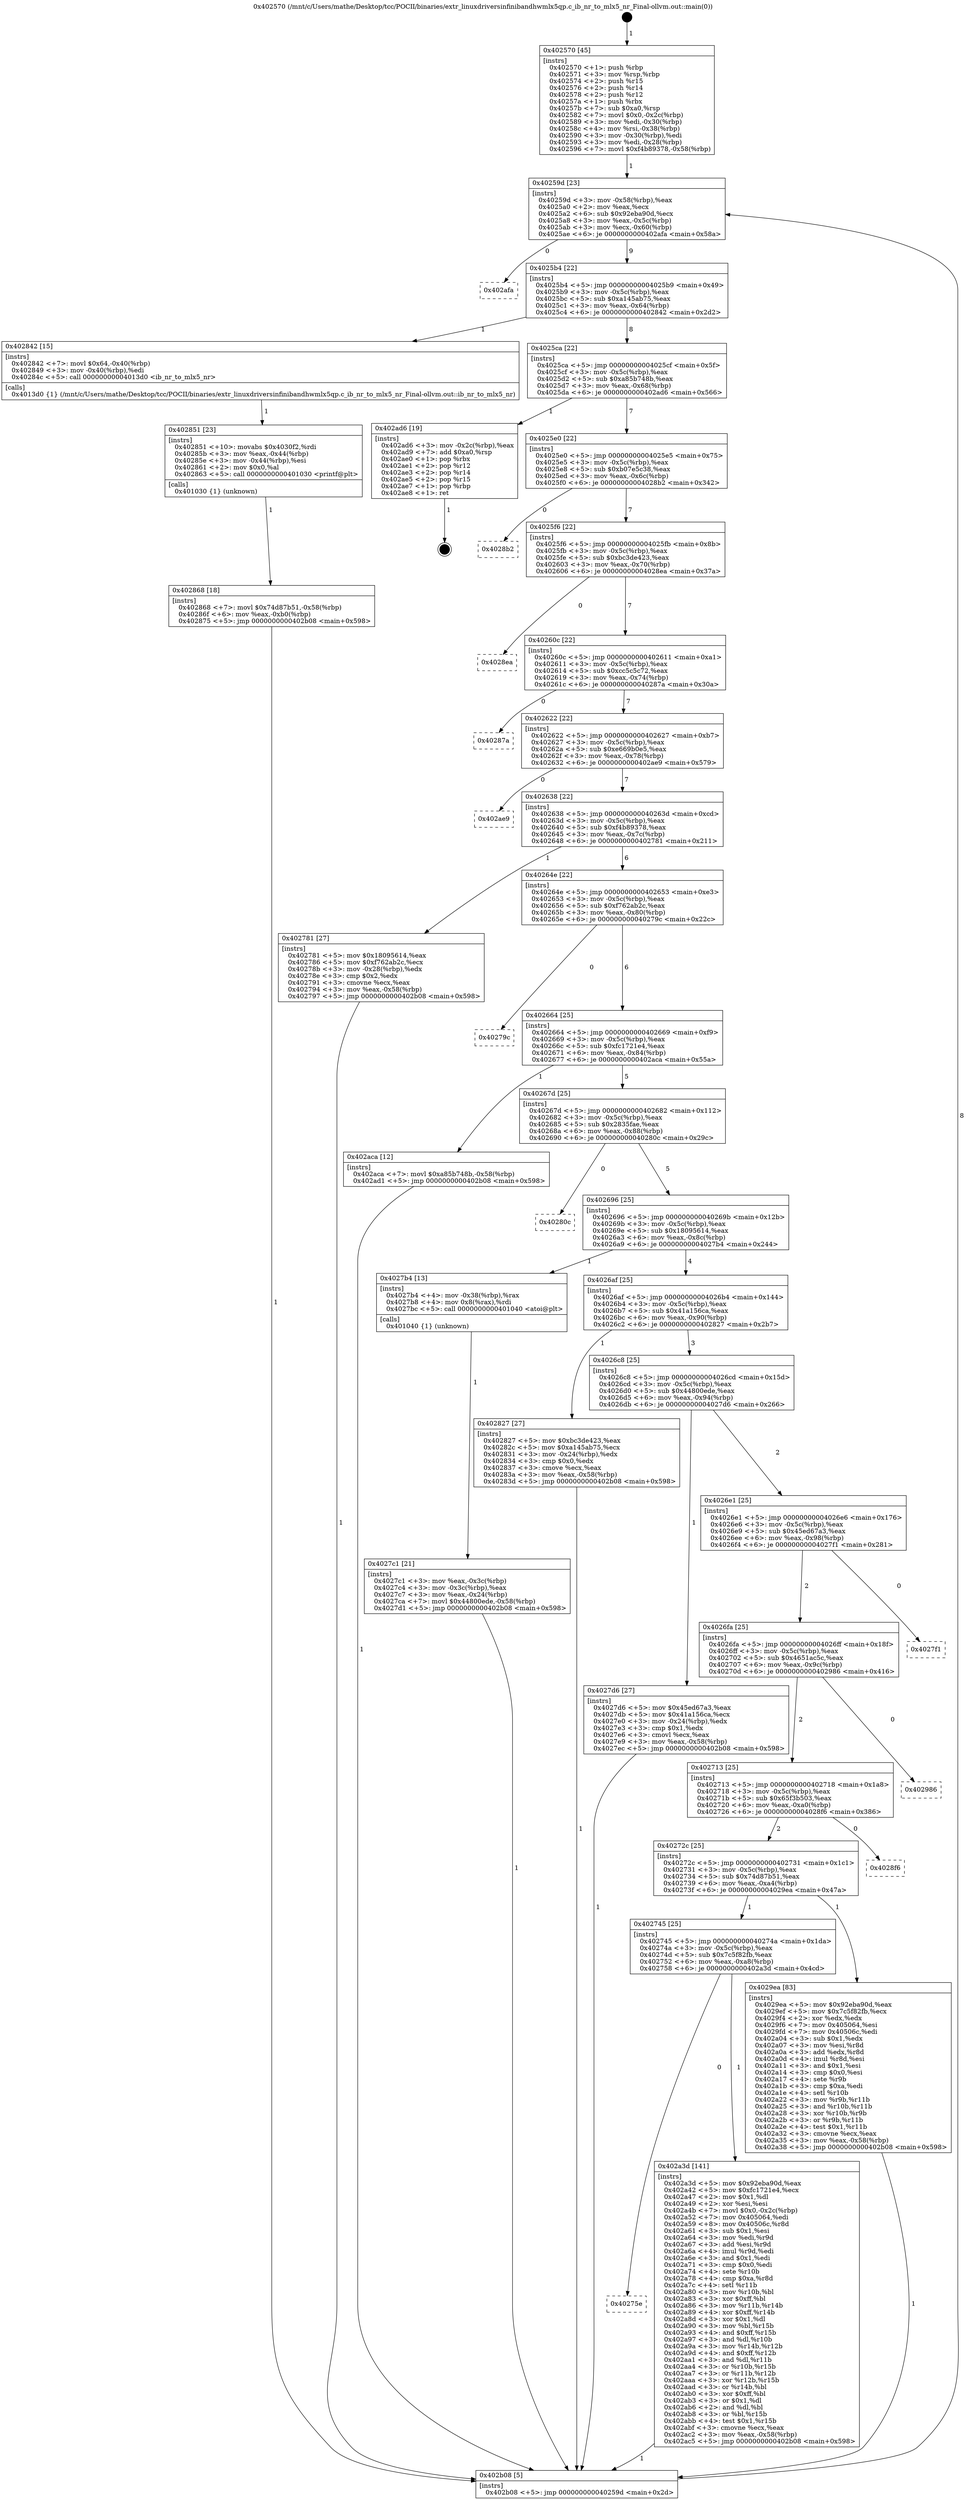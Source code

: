 digraph "0x402570" {
  label = "0x402570 (/mnt/c/Users/mathe/Desktop/tcc/POCII/binaries/extr_linuxdriversinfinibandhwmlx5qp.c_ib_nr_to_mlx5_nr_Final-ollvm.out::main(0))"
  labelloc = "t"
  node[shape=record]

  Entry [label="",width=0.3,height=0.3,shape=circle,fillcolor=black,style=filled]
  "0x40259d" [label="{
     0x40259d [23]\l
     | [instrs]\l
     &nbsp;&nbsp;0x40259d \<+3\>: mov -0x58(%rbp),%eax\l
     &nbsp;&nbsp;0x4025a0 \<+2\>: mov %eax,%ecx\l
     &nbsp;&nbsp;0x4025a2 \<+6\>: sub $0x92eba90d,%ecx\l
     &nbsp;&nbsp;0x4025a8 \<+3\>: mov %eax,-0x5c(%rbp)\l
     &nbsp;&nbsp;0x4025ab \<+3\>: mov %ecx,-0x60(%rbp)\l
     &nbsp;&nbsp;0x4025ae \<+6\>: je 0000000000402afa \<main+0x58a\>\l
  }"]
  "0x402afa" [label="{
     0x402afa\l
  }", style=dashed]
  "0x4025b4" [label="{
     0x4025b4 [22]\l
     | [instrs]\l
     &nbsp;&nbsp;0x4025b4 \<+5\>: jmp 00000000004025b9 \<main+0x49\>\l
     &nbsp;&nbsp;0x4025b9 \<+3\>: mov -0x5c(%rbp),%eax\l
     &nbsp;&nbsp;0x4025bc \<+5\>: sub $0xa145ab75,%eax\l
     &nbsp;&nbsp;0x4025c1 \<+3\>: mov %eax,-0x64(%rbp)\l
     &nbsp;&nbsp;0x4025c4 \<+6\>: je 0000000000402842 \<main+0x2d2\>\l
  }"]
  Exit [label="",width=0.3,height=0.3,shape=circle,fillcolor=black,style=filled,peripheries=2]
  "0x402842" [label="{
     0x402842 [15]\l
     | [instrs]\l
     &nbsp;&nbsp;0x402842 \<+7\>: movl $0x64,-0x40(%rbp)\l
     &nbsp;&nbsp;0x402849 \<+3\>: mov -0x40(%rbp),%edi\l
     &nbsp;&nbsp;0x40284c \<+5\>: call 00000000004013d0 \<ib_nr_to_mlx5_nr\>\l
     | [calls]\l
     &nbsp;&nbsp;0x4013d0 \{1\} (/mnt/c/Users/mathe/Desktop/tcc/POCII/binaries/extr_linuxdriversinfinibandhwmlx5qp.c_ib_nr_to_mlx5_nr_Final-ollvm.out::ib_nr_to_mlx5_nr)\l
  }"]
  "0x4025ca" [label="{
     0x4025ca [22]\l
     | [instrs]\l
     &nbsp;&nbsp;0x4025ca \<+5\>: jmp 00000000004025cf \<main+0x5f\>\l
     &nbsp;&nbsp;0x4025cf \<+3\>: mov -0x5c(%rbp),%eax\l
     &nbsp;&nbsp;0x4025d2 \<+5\>: sub $0xa85b748b,%eax\l
     &nbsp;&nbsp;0x4025d7 \<+3\>: mov %eax,-0x68(%rbp)\l
     &nbsp;&nbsp;0x4025da \<+6\>: je 0000000000402ad6 \<main+0x566\>\l
  }"]
  "0x40275e" [label="{
     0x40275e\l
  }", style=dashed]
  "0x402ad6" [label="{
     0x402ad6 [19]\l
     | [instrs]\l
     &nbsp;&nbsp;0x402ad6 \<+3\>: mov -0x2c(%rbp),%eax\l
     &nbsp;&nbsp;0x402ad9 \<+7\>: add $0xa0,%rsp\l
     &nbsp;&nbsp;0x402ae0 \<+1\>: pop %rbx\l
     &nbsp;&nbsp;0x402ae1 \<+2\>: pop %r12\l
     &nbsp;&nbsp;0x402ae3 \<+2\>: pop %r14\l
     &nbsp;&nbsp;0x402ae5 \<+2\>: pop %r15\l
     &nbsp;&nbsp;0x402ae7 \<+1\>: pop %rbp\l
     &nbsp;&nbsp;0x402ae8 \<+1\>: ret\l
  }"]
  "0x4025e0" [label="{
     0x4025e0 [22]\l
     | [instrs]\l
     &nbsp;&nbsp;0x4025e0 \<+5\>: jmp 00000000004025e5 \<main+0x75\>\l
     &nbsp;&nbsp;0x4025e5 \<+3\>: mov -0x5c(%rbp),%eax\l
     &nbsp;&nbsp;0x4025e8 \<+5\>: sub $0xb07e5c38,%eax\l
     &nbsp;&nbsp;0x4025ed \<+3\>: mov %eax,-0x6c(%rbp)\l
     &nbsp;&nbsp;0x4025f0 \<+6\>: je 00000000004028b2 \<main+0x342\>\l
  }"]
  "0x402a3d" [label="{
     0x402a3d [141]\l
     | [instrs]\l
     &nbsp;&nbsp;0x402a3d \<+5\>: mov $0x92eba90d,%eax\l
     &nbsp;&nbsp;0x402a42 \<+5\>: mov $0xfc1721e4,%ecx\l
     &nbsp;&nbsp;0x402a47 \<+2\>: mov $0x1,%dl\l
     &nbsp;&nbsp;0x402a49 \<+2\>: xor %esi,%esi\l
     &nbsp;&nbsp;0x402a4b \<+7\>: movl $0x0,-0x2c(%rbp)\l
     &nbsp;&nbsp;0x402a52 \<+7\>: mov 0x405064,%edi\l
     &nbsp;&nbsp;0x402a59 \<+8\>: mov 0x40506c,%r8d\l
     &nbsp;&nbsp;0x402a61 \<+3\>: sub $0x1,%esi\l
     &nbsp;&nbsp;0x402a64 \<+3\>: mov %edi,%r9d\l
     &nbsp;&nbsp;0x402a67 \<+3\>: add %esi,%r9d\l
     &nbsp;&nbsp;0x402a6a \<+4\>: imul %r9d,%edi\l
     &nbsp;&nbsp;0x402a6e \<+3\>: and $0x1,%edi\l
     &nbsp;&nbsp;0x402a71 \<+3\>: cmp $0x0,%edi\l
     &nbsp;&nbsp;0x402a74 \<+4\>: sete %r10b\l
     &nbsp;&nbsp;0x402a78 \<+4\>: cmp $0xa,%r8d\l
     &nbsp;&nbsp;0x402a7c \<+4\>: setl %r11b\l
     &nbsp;&nbsp;0x402a80 \<+3\>: mov %r10b,%bl\l
     &nbsp;&nbsp;0x402a83 \<+3\>: xor $0xff,%bl\l
     &nbsp;&nbsp;0x402a86 \<+3\>: mov %r11b,%r14b\l
     &nbsp;&nbsp;0x402a89 \<+4\>: xor $0xff,%r14b\l
     &nbsp;&nbsp;0x402a8d \<+3\>: xor $0x1,%dl\l
     &nbsp;&nbsp;0x402a90 \<+3\>: mov %bl,%r15b\l
     &nbsp;&nbsp;0x402a93 \<+4\>: and $0xff,%r15b\l
     &nbsp;&nbsp;0x402a97 \<+3\>: and %dl,%r10b\l
     &nbsp;&nbsp;0x402a9a \<+3\>: mov %r14b,%r12b\l
     &nbsp;&nbsp;0x402a9d \<+4\>: and $0xff,%r12b\l
     &nbsp;&nbsp;0x402aa1 \<+3\>: and %dl,%r11b\l
     &nbsp;&nbsp;0x402aa4 \<+3\>: or %r10b,%r15b\l
     &nbsp;&nbsp;0x402aa7 \<+3\>: or %r11b,%r12b\l
     &nbsp;&nbsp;0x402aaa \<+3\>: xor %r12b,%r15b\l
     &nbsp;&nbsp;0x402aad \<+3\>: or %r14b,%bl\l
     &nbsp;&nbsp;0x402ab0 \<+3\>: xor $0xff,%bl\l
     &nbsp;&nbsp;0x402ab3 \<+3\>: or $0x1,%dl\l
     &nbsp;&nbsp;0x402ab6 \<+2\>: and %dl,%bl\l
     &nbsp;&nbsp;0x402ab8 \<+3\>: or %bl,%r15b\l
     &nbsp;&nbsp;0x402abb \<+4\>: test $0x1,%r15b\l
     &nbsp;&nbsp;0x402abf \<+3\>: cmovne %ecx,%eax\l
     &nbsp;&nbsp;0x402ac2 \<+3\>: mov %eax,-0x58(%rbp)\l
     &nbsp;&nbsp;0x402ac5 \<+5\>: jmp 0000000000402b08 \<main+0x598\>\l
  }"]
  "0x4028b2" [label="{
     0x4028b2\l
  }", style=dashed]
  "0x4025f6" [label="{
     0x4025f6 [22]\l
     | [instrs]\l
     &nbsp;&nbsp;0x4025f6 \<+5\>: jmp 00000000004025fb \<main+0x8b\>\l
     &nbsp;&nbsp;0x4025fb \<+3\>: mov -0x5c(%rbp),%eax\l
     &nbsp;&nbsp;0x4025fe \<+5\>: sub $0xbc3de423,%eax\l
     &nbsp;&nbsp;0x402603 \<+3\>: mov %eax,-0x70(%rbp)\l
     &nbsp;&nbsp;0x402606 \<+6\>: je 00000000004028ea \<main+0x37a\>\l
  }"]
  "0x402745" [label="{
     0x402745 [25]\l
     | [instrs]\l
     &nbsp;&nbsp;0x402745 \<+5\>: jmp 000000000040274a \<main+0x1da\>\l
     &nbsp;&nbsp;0x40274a \<+3\>: mov -0x5c(%rbp),%eax\l
     &nbsp;&nbsp;0x40274d \<+5\>: sub $0x7c5f82fb,%eax\l
     &nbsp;&nbsp;0x402752 \<+6\>: mov %eax,-0xa8(%rbp)\l
     &nbsp;&nbsp;0x402758 \<+6\>: je 0000000000402a3d \<main+0x4cd\>\l
  }"]
  "0x4028ea" [label="{
     0x4028ea\l
  }", style=dashed]
  "0x40260c" [label="{
     0x40260c [22]\l
     | [instrs]\l
     &nbsp;&nbsp;0x40260c \<+5\>: jmp 0000000000402611 \<main+0xa1\>\l
     &nbsp;&nbsp;0x402611 \<+3\>: mov -0x5c(%rbp),%eax\l
     &nbsp;&nbsp;0x402614 \<+5\>: sub $0xcc5c5c72,%eax\l
     &nbsp;&nbsp;0x402619 \<+3\>: mov %eax,-0x74(%rbp)\l
     &nbsp;&nbsp;0x40261c \<+6\>: je 000000000040287a \<main+0x30a\>\l
  }"]
  "0x4029ea" [label="{
     0x4029ea [83]\l
     | [instrs]\l
     &nbsp;&nbsp;0x4029ea \<+5\>: mov $0x92eba90d,%eax\l
     &nbsp;&nbsp;0x4029ef \<+5\>: mov $0x7c5f82fb,%ecx\l
     &nbsp;&nbsp;0x4029f4 \<+2\>: xor %edx,%edx\l
     &nbsp;&nbsp;0x4029f6 \<+7\>: mov 0x405064,%esi\l
     &nbsp;&nbsp;0x4029fd \<+7\>: mov 0x40506c,%edi\l
     &nbsp;&nbsp;0x402a04 \<+3\>: sub $0x1,%edx\l
     &nbsp;&nbsp;0x402a07 \<+3\>: mov %esi,%r8d\l
     &nbsp;&nbsp;0x402a0a \<+3\>: add %edx,%r8d\l
     &nbsp;&nbsp;0x402a0d \<+4\>: imul %r8d,%esi\l
     &nbsp;&nbsp;0x402a11 \<+3\>: and $0x1,%esi\l
     &nbsp;&nbsp;0x402a14 \<+3\>: cmp $0x0,%esi\l
     &nbsp;&nbsp;0x402a17 \<+4\>: sete %r9b\l
     &nbsp;&nbsp;0x402a1b \<+3\>: cmp $0xa,%edi\l
     &nbsp;&nbsp;0x402a1e \<+4\>: setl %r10b\l
     &nbsp;&nbsp;0x402a22 \<+3\>: mov %r9b,%r11b\l
     &nbsp;&nbsp;0x402a25 \<+3\>: and %r10b,%r11b\l
     &nbsp;&nbsp;0x402a28 \<+3\>: xor %r10b,%r9b\l
     &nbsp;&nbsp;0x402a2b \<+3\>: or %r9b,%r11b\l
     &nbsp;&nbsp;0x402a2e \<+4\>: test $0x1,%r11b\l
     &nbsp;&nbsp;0x402a32 \<+3\>: cmovne %ecx,%eax\l
     &nbsp;&nbsp;0x402a35 \<+3\>: mov %eax,-0x58(%rbp)\l
     &nbsp;&nbsp;0x402a38 \<+5\>: jmp 0000000000402b08 \<main+0x598\>\l
  }"]
  "0x40287a" [label="{
     0x40287a\l
  }", style=dashed]
  "0x402622" [label="{
     0x402622 [22]\l
     | [instrs]\l
     &nbsp;&nbsp;0x402622 \<+5\>: jmp 0000000000402627 \<main+0xb7\>\l
     &nbsp;&nbsp;0x402627 \<+3\>: mov -0x5c(%rbp),%eax\l
     &nbsp;&nbsp;0x40262a \<+5\>: sub $0xe669b0e5,%eax\l
     &nbsp;&nbsp;0x40262f \<+3\>: mov %eax,-0x78(%rbp)\l
     &nbsp;&nbsp;0x402632 \<+6\>: je 0000000000402ae9 \<main+0x579\>\l
  }"]
  "0x40272c" [label="{
     0x40272c [25]\l
     | [instrs]\l
     &nbsp;&nbsp;0x40272c \<+5\>: jmp 0000000000402731 \<main+0x1c1\>\l
     &nbsp;&nbsp;0x402731 \<+3\>: mov -0x5c(%rbp),%eax\l
     &nbsp;&nbsp;0x402734 \<+5\>: sub $0x74d87b51,%eax\l
     &nbsp;&nbsp;0x402739 \<+6\>: mov %eax,-0xa4(%rbp)\l
     &nbsp;&nbsp;0x40273f \<+6\>: je 00000000004029ea \<main+0x47a\>\l
  }"]
  "0x402ae9" [label="{
     0x402ae9\l
  }", style=dashed]
  "0x402638" [label="{
     0x402638 [22]\l
     | [instrs]\l
     &nbsp;&nbsp;0x402638 \<+5\>: jmp 000000000040263d \<main+0xcd\>\l
     &nbsp;&nbsp;0x40263d \<+3\>: mov -0x5c(%rbp),%eax\l
     &nbsp;&nbsp;0x402640 \<+5\>: sub $0xf4b89378,%eax\l
     &nbsp;&nbsp;0x402645 \<+3\>: mov %eax,-0x7c(%rbp)\l
     &nbsp;&nbsp;0x402648 \<+6\>: je 0000000000402781 \<main+0x211\>\l
  }"]
  "0x4028f6" [label="{
     0x4028f6\l
  }", style=dashed]
  "0x402781" [label="{
     0x402781 [27]\l
     | [instrs]\l
     &nbsp;&nbsp;0x402781 \<+5\>: mov $0x18095614,%eax\l
     &nbsp;&nbsp;0x402786 \<+5\>: mov $0xf762ab2c,%ecx\l
     &nbsp;&nbsp;0x40278b \<+3\>: mov -0x28(%rbp),%edx\l
     &nbsp;&nbsp;0x40278e \<+3\>: cmp $0x2,%edx\l
     &nbsp;&nbsp;0x402791 \<+3\>: cmovne %ecx,%eax\l
     &nbsp;&nbsp;0x402794 \<+3\>: mov %eax,-0x58(%rbp)\l
     &nbsp;&nbsp;0x402797 \<+5\>: jmp 0000000000402b08 \<main+0x598\>\l
  }"]
  "0x40264e" [label="{
     0x40264e [22]\l
     | [instrs]\l
     &nbsp;&nbsp;0x40264e \<+5\>: jmp 0000000000402653 \<main+0xe3\>\l
     &nbsp;&nbsp;0x402653 \<+3\>: mov -0x5c(%rbp),%eax\l
     &nbsp;&nbsp;0x402656 \<+5\>: sub $0xf762ab2c,%eax\l
     &nbsp;&nbsp;0x40265b \<+3\>: mov %eax,-0x80(%rbp)\l
     &nbsp;&nbsp;0x40265e \<+6\>: je 000000000040279c \<main+0x22c\>\l
  }"]
  "0x402b08" [label="{
     0x402b08 [5]\l
     | [instrs]\l
     &nbsp;&nbsp;0x402b08 \<+5\>: jmp 000000000040259d \<main+0x2d\>\l
  }"]
  "0x402570" [label="{
     0x402570 [45]\l
     | [instrs]\l
     &nbsp;&nbsp;0x402570 \<+1\>: push %rbp\l
     &nbsp;&nbsp;0x402571 \<+3\>: mov %rsp,%rbp\l
     &nbsp;&nbsp;0x402574 \<+2\>: push %r15\l
     &nbsp;&nbsp;0x402576 \<+2\>: push %r14\l
     &nbsp;&nbsp;0x402578 \<+2\>: push %r12\l
     &nbsp;&nbsp;0x40257a \<+1\>: push %rbx\l
     &nbsp;&nbsp;0x40257b \<+7\>: sub $0xa0,%rsp\l
     &nbsp;&nbsp;0x402582 \<+7\>: movl $0x0,-0x2c(%rbp)\l
     &nbsp;&nbsp;0x402589 \<+3\>: mov %edi,-0x30(%rbp)\l
     &nbsp;&nbsp;0x40258c \<+4\>: mov %rsi,-0x38(%rbp)\l
     &nbsp;&nbsp;0x402590 \<+3\>: mov -0x30(%rbp),%edi\l
     &nbsp;&nbsp;0x402593 \<+3\>: mov %edi,-0x28(%rbp)\l
     &nbsp;&nbsp;0x402596 \<+7\>: movl $0xf4b89378,-0x58(%rbp)\l
  }"]
  "0x402713" [label="{
     0x402713 [25]\l
     | [instrs]\l
     &nbsp;&nbsp;0x402713 \<+5\>: jmp 0000000000402718 \<main+0x1a8\>\l
     &nbsp;&nbsp;0x402718 \<+3\>: mov -0x5c(%rbp),%eax\l
     &nbsp;&nbsp;0x40271b \<+5\>: sub $0x65f3b503,%eax\l
     &nbsp;&nbsp;0x402720 \<+6\>: mov %eax,-0xa0(%rbp)\l
     &nbsp;&nbsp;0x402726 \<+6\>: je 00000000004028f6 \<main+0x386\>\l
  }"]
  "0x40279c" [label="{
     0x40279c\l
  }", style=dashed]
  "0x402664" [label="{
     0x402664 [25]\l
     | [instrs]\l
     &nbsp;&nbsp;0x402664 \<+5\>: jmp 0000000000402669 \<main+0xf9\>\l
     &nbsp;&nbsp;0x402669 \<+3\>: mov -0x5c(%rbp),%eax\l
     &nbsp;&nbsp;0x40266c \<+5\>: sub $0xfc1721e4,%eax\l
     &nbsp;&nbsp;0x402671 \<+6\>: mov %eax,-0x84(%rbp)\l
     &nbsp;&nbsp;0x402677 \<+6\>: je 0000000000402aca \<main+0x55a\>\l
  }"]
  "0x402986" [label="{
     0x402986\l
  }", style=dashed]
  "0x402aca" [label="{
     0x402aca [12]\l
     | [instrs]\l
     &nbsp;&nbsp;0x402aca \<+7\>: movl $0xa85b748b,-0x58(%rbp)\l
     &nbsp;&nbsp;0x402ad1 \<+5\>: jmp 0000000000402b08 \<main+0x598\>\l
  }"]
  "0x40267d" [label="{
     0x40267d [25]\l
     | [instrs]\l
     &nbsp;&nbsp;0x40267d \<+5\>: jmp 0000000000402682 \<main+0x112\>\l
     &nbsp;&nbsp;0x402682 \<+3\>: mov -0x5c(%rbp),%eax\l
     &nbsp;&nbsp;0x402685 \<+5\>: sub $0x2835fae,%eax\l
     &nbsp;&nbsp;0x40268a \<+6\>: mov %eax,-0x88(%rbp)\l
     &nbsp;&nbsp;0x402690 \<+6\>: je 000000000040280c \<main+0x29c\>\l
  }"]
  "0x4026fa" [label="{
     0x4026fa [25]\l
     | [instrs]\l
     &nbsp;&nbsp;0x4026fa \<+5\>: jmp 00000000004026ff \<main+0x18f\>\l
     &nbsp;&nbsp;0x4026ff \<+3\>: mov -0x5c(%rbp),%eax\l
     &nbsp;&nbsp;0x402702 \<+5\>: sub $0x4651ac5c,%eax\l
     &nbsp;&nbsp;0x402707 \<+6\>: mov %eax,-0x9c(%rbp)\l
     &nbsp;&nbsp;0x40270d \<+6\>: je 0000000000402986 \<main+0x416\>\l
  }"]
  "0x40280c" [label="{
     0x40280c\l
  }", style=dashed]
  "0x402696" [label="{
     0x402696 [25]\l
     | [instrs]\l
     &nbsp;&nbsp;0x402696 \<+5\>: jmp 000000000040269b \<main+0x12b\>\l
     &nbsp;&nbsp;0x40269b \<+3\>: mov -0x5c(%rbp),%eax\l
     &nbsp;&nbsp;0x40269e \<+5\>: sub $0x18095614,%eax\l
     &nbsp;&nbsp;0x4026a3 \<+6\>: mov %eax,-0x8c(%rbp)\l
     &nbsp;&nbsp;0x4026a9 \<+6\>: je 00000000004027b4 \<main+0x244\>\l
  }"]
  "0x4027f1" [label="{
     0x4027f1\l
  }", style=dashed]
  "0x4027b4" [label="{
     0x4027b4 [13]\l
     | [instrs]\l
     &nbsp;&nbsp;0x4027b4 \<+4\>: mov -0x38(%rbp),%rax\l
     &nbsp;&nbsp;0x4027b8 \<+4\>: mov 0x8(%rax),%rdi\l
     &nbsp;&nbsp;0x4027bc \<+5\>: call 0000000000401040 \<atoi@plt\>\l
     | [calls]\l
     &nbsp;&nbsp;0x401040 \{1\} (unknown)\l
  }"]
  "0x4026af" [label="{
     0x4026af [25]\l
     | [instrs]\l
     &nbsp;&nbsp;0x4026af \<+5\>: jmp 00000000004026b4 \<main+0x144\>\l
     &nbsp;&nbsp;0x4026b4 \<+3\>: mov -0x5c(%rbp),%eax\l
     &nbsp;&nbsp;0x4026b7 \<+5\>: sub $0x41a156ca,%eax\l
     &nbsp;&nbsp;0x4026bc \<+6\>: mov %eax,-0x90(%rbp)\l
     &nbsp;&nbsp;0x4026c2 \<+6\>: je 0000000000402827 \<main+0x2b7\>\l
  }"]
  "0x4027c1" [label="{
     0x4027c1 [21]\l
     | [instrs]\l
     &nbsp;&nbsp;0x4027c1 \<+3\>: mov %eax,-0x3c(%rbp)\l
     &nbsp;&nbsp;0x4027c4 \<+3\>: mov -0x3c(%rbp),%eax\l
     &nbsp;&nbsp;0x4027c7 \<+3\>: mov %eax,-0x24(%rbp)\l
     &nbsp;&nbsp;0x4027ca \<+7\>: movl $0x44800ede,-0x58(%rbp)\l
     &nbsp;&nbsp;0x4027d1 \<+5\>: jmp 0000000000402b08 \<main+0x598\>\l
  }"]
  "0x402868" [label="{
     0x402868 [18]\l
     | [instrs]\l
     &nbsp;&nbsp;0x402868 \<+7\>: movl $0x74d87b51,-0x58(%rbp)\l
     &nbsp;&nbsp;0x40286f \<+6\>: mov %eax,-0xb0(%rbp)\l
     &nbsp;&nbsp;0x402875 \<+5\>: jmp 0000000000402b08 \<main+0x598\>\l
  }"]
  "0x402827" [label="{
     0x402827 [27]\l
     | [instrs]\l
     &nbsp;&nbsp;0x402827 \<+5\>: mov $0xbc3de423,%eax\l
     &nbsp;&nbsp;0x40282c \<+5\>: mov $0xa145ab75,%ecx\l
     &nbsp;&nbsp;0x402831 \<+3\>: mov -0x24(%rbp),%edx\l
     &nbsp;&nbsp;0x402834 \<+3\>: cmp $0x0,%edx\l
     &nbsp;&nbsp;0x402837 \<+3\>: cmove %ecx,%eax\l
     &nbsp;&nbsp;0x40283a \<+3\>: mov %eax,-0x58(%rbp)\l
     &nbsp;&nbsp;0x40283d \<+5\>: jmp 0000000000402b08 \<main+0x598\>\l
  }"]
  "0x4026c8" [label="{
     0x4026c8 [25]\l
     | [instrs]\l
     &nbsp;&nbsp;0x4026c8 \<+5\>: jmp 00000000004026cd \<main+0x15d\>\l
     &nbsp;&nbsp;0x4026cd \<+3\>: mov -0x5c(%rbp),%eax\l
     &nbsp;&nbsp;0x4026d0 \<+5\>: sub $0x44800ede,%eax\l
     &nbsp;&nbsp;0x4026d5 \<+6\>: mov %eax,-0x94(%rbp)\l
     &nbsp;&nbsp;0x4026db \<+6\>: je 00000000004027d6 \<main+0x266\>\l
  }"]
  "0x402851" [label="{
     0x402851 [23]\l
     | [instrs]\l
     &nbsp;&nbsp;0x402851 \<+10\>: movabs $0x4030f2,%rdi\l
     &nbsp;&nbsp;0x40285b \<+3\>: mov %eax,-0x44(%rbp)\l
     &nbsp;&nbsp;0x40285e \<+3\>: mov -0x44(%rbp),%esi\l
     &nbsp;&nbsp;0x402861 \<+2\>: mov $0x0,%al\l
     &nbsp;&nbsp;0x402863 \<+5\>: call 0000000000401030 \<printf@plt\>\l
     | [calls]\l
     &nbsp;&nbsp;0x401030 \{1\} (unknown)\l
  }"]
  "0x4027d6" [label="{
     0x4027d6 [27]\l
     | [instrs]\l
     &nbsp;&nbsp;0x4027d6 \<+5\>: mov $0x45ed67a3,%eax\l
     &nbsp;&nbsp;0x4027db \<+5\>: mov $0x41a156ca,%ecx\l
     &nbsp;&nbsp;0x4027e0 \<+3\>: mov -0x24(%rbp),%edx\l
     &nbsp;&nbsp;0x4027e3 \<+3\>: cmp $0x1,%edx\l
     &nbsp;&nbsp;0x4027e6 \<+3\>: cmovl %ecx,%eax\l
     &nbsp;&nbsp;0x4027e9 \<+3\>: mov %eax,-0x58(%rbp)\l
     &nbsp;&nbsp;0x4027ec \<+5\>: jmp 0000000000402b08 \<main+0x598\>\l
  }"]
  "0x4026e1" [label="{
     0x4026e1 [25]\l
     | [instrs]\l
     &nbsp;&nbsp;0x4026e1 \<+5\>: jmp 00000000004026e6 \<main+0x176\>\l
     &nbsp;&nbsp;0x4026e6 \<+3\>: mov -0x5c(%rbp),%eax\l
     &nbsp;&nbsp;0x4026e9 \<+5\>: sub $0x45ed67a3,%eax\l
     &nbsp;&nbsp;0x4026ee \<+6\>: mov %eax,-0x98(%rbp)\l
     &nbsp;&nbsp;0x4026f4 \<+6\>: je 00000000004027f1 \<main+0x281\>\l
  }"]
  Entry -> "0x402570" [label=" 1"]
  "0x40259d" -> "0x402afa" [label=" 0"]
  "0x40259d" -> "0x4025b4" [label=" 9"]
  "0x402ad6" -> Exit [label=" 1"]
  "0x4025b4" -> "0x402842" [label=" 1"]
  "0x4025b4" -> "0x4025ca" [label=" 8"]
  "0x402aca" -> "0x402b08" [label=" 1"]
  "0x4025ca" -> "0x402ad6" [label=" 1"]
  "0x4025ca" -> "0x4025e0" [label=" 7"]
  "0x402a3d" -> "0x402b08" [label=" 1"]
  "0x4025e0" -> "0x4028b2" [label=" 0"]
  "0x4025e0" -> "0x4025f6" [label=" 7"]
  "0x402745" -> "0x40275e" [label=" 0"]
  "0x4025f6" -> "0x4028ea" [label=" 0"]
  "0x4025f6" -> "0x40260c" [label=" 7"]
  "0x402745" -> "0x402a3d" [label=" 1"]
  "0x40260c" -> "0x40287a" [label=" 0"]
  "0x40260c" -> "0x402622" [label=" 7"]
  "0x4029ea" -> "0x402b08" [label=" 1"]
  "0x402622" -> "0x402ae9" [label=" 0"]
  "0x402622" -> "0x402638" [label=" 7"]
  "0x40272c" -> "0x4029ea" [label=" 1"]
  "0x402638" -> "0x402781" [label=" 1"]
  "0x402638" -> "0x40264e" [label=" 6"]
  "0x402781" -> "0x402b08" [label=" 1"]
  "0x402570" -> "0x40259d" [label=" 1"]
  "0x402b08" -> "0x40259d" [label=" 8"]
  "0x40272c" -> "0x402745" [label=" 1"]
  "0x40264e" -> "0x40279c" [label=" 0"]
  "0x40264e" -> "0x402664" [label=" 6"]
  "0x402713" -> "0x4028f6" [label=" 0"]
  "0x402664" -> "0x402aca" [label=" 1"]
  "0x402664" -> "0x40267d" [label=" 5"]
  "0x402713" -> "0x40272c" [label=" 2"]
  "0x40267d" -> "0x40280c" [label=" 0"]
  "0x40267d" -> "0x402696" [label=" 5"]
  "0x4026fa" -> "0x402986" [label=" 0"]
  "0x402696" -> "0x4027b4" [label=" 1"]
  "0x402696" -> "0x4026af" [label=" 4"]
  "0x4027b4" -> "0x4027c1" [label=" 1"]
  "0x4027c1" -> "0x402b08" [label=" 1"]
  "0x4026fa" -> "0x402713" [label=" 2"]
  "0x4026af" -> "0x402827" [label=" 1"]
  "0x4026af" -> "0x4026c8" [label=" 3"]
  "0x4026e1" -> "0x4027f1" [label=" 0"]
  "0x4026c8" -> "0x4027d6" [label=" 1"]
  "0x4026c8" -> "0x4026e1" [label=" 2"]
  "0x4027d6" -> "0x402b08" [label=" 1"]
  "0x402827" -> "0x402b08" [label=" 1"]
  "0x402842" -> "0x402851" [label=" 1"]
  "0x402851" -> "0x402868" [label=" 1"]
  "0x402868" -> "0x402b08" [label=" 1"]
  "0x4026e1" -> "0x4026fa" [label=" 2"]
}
